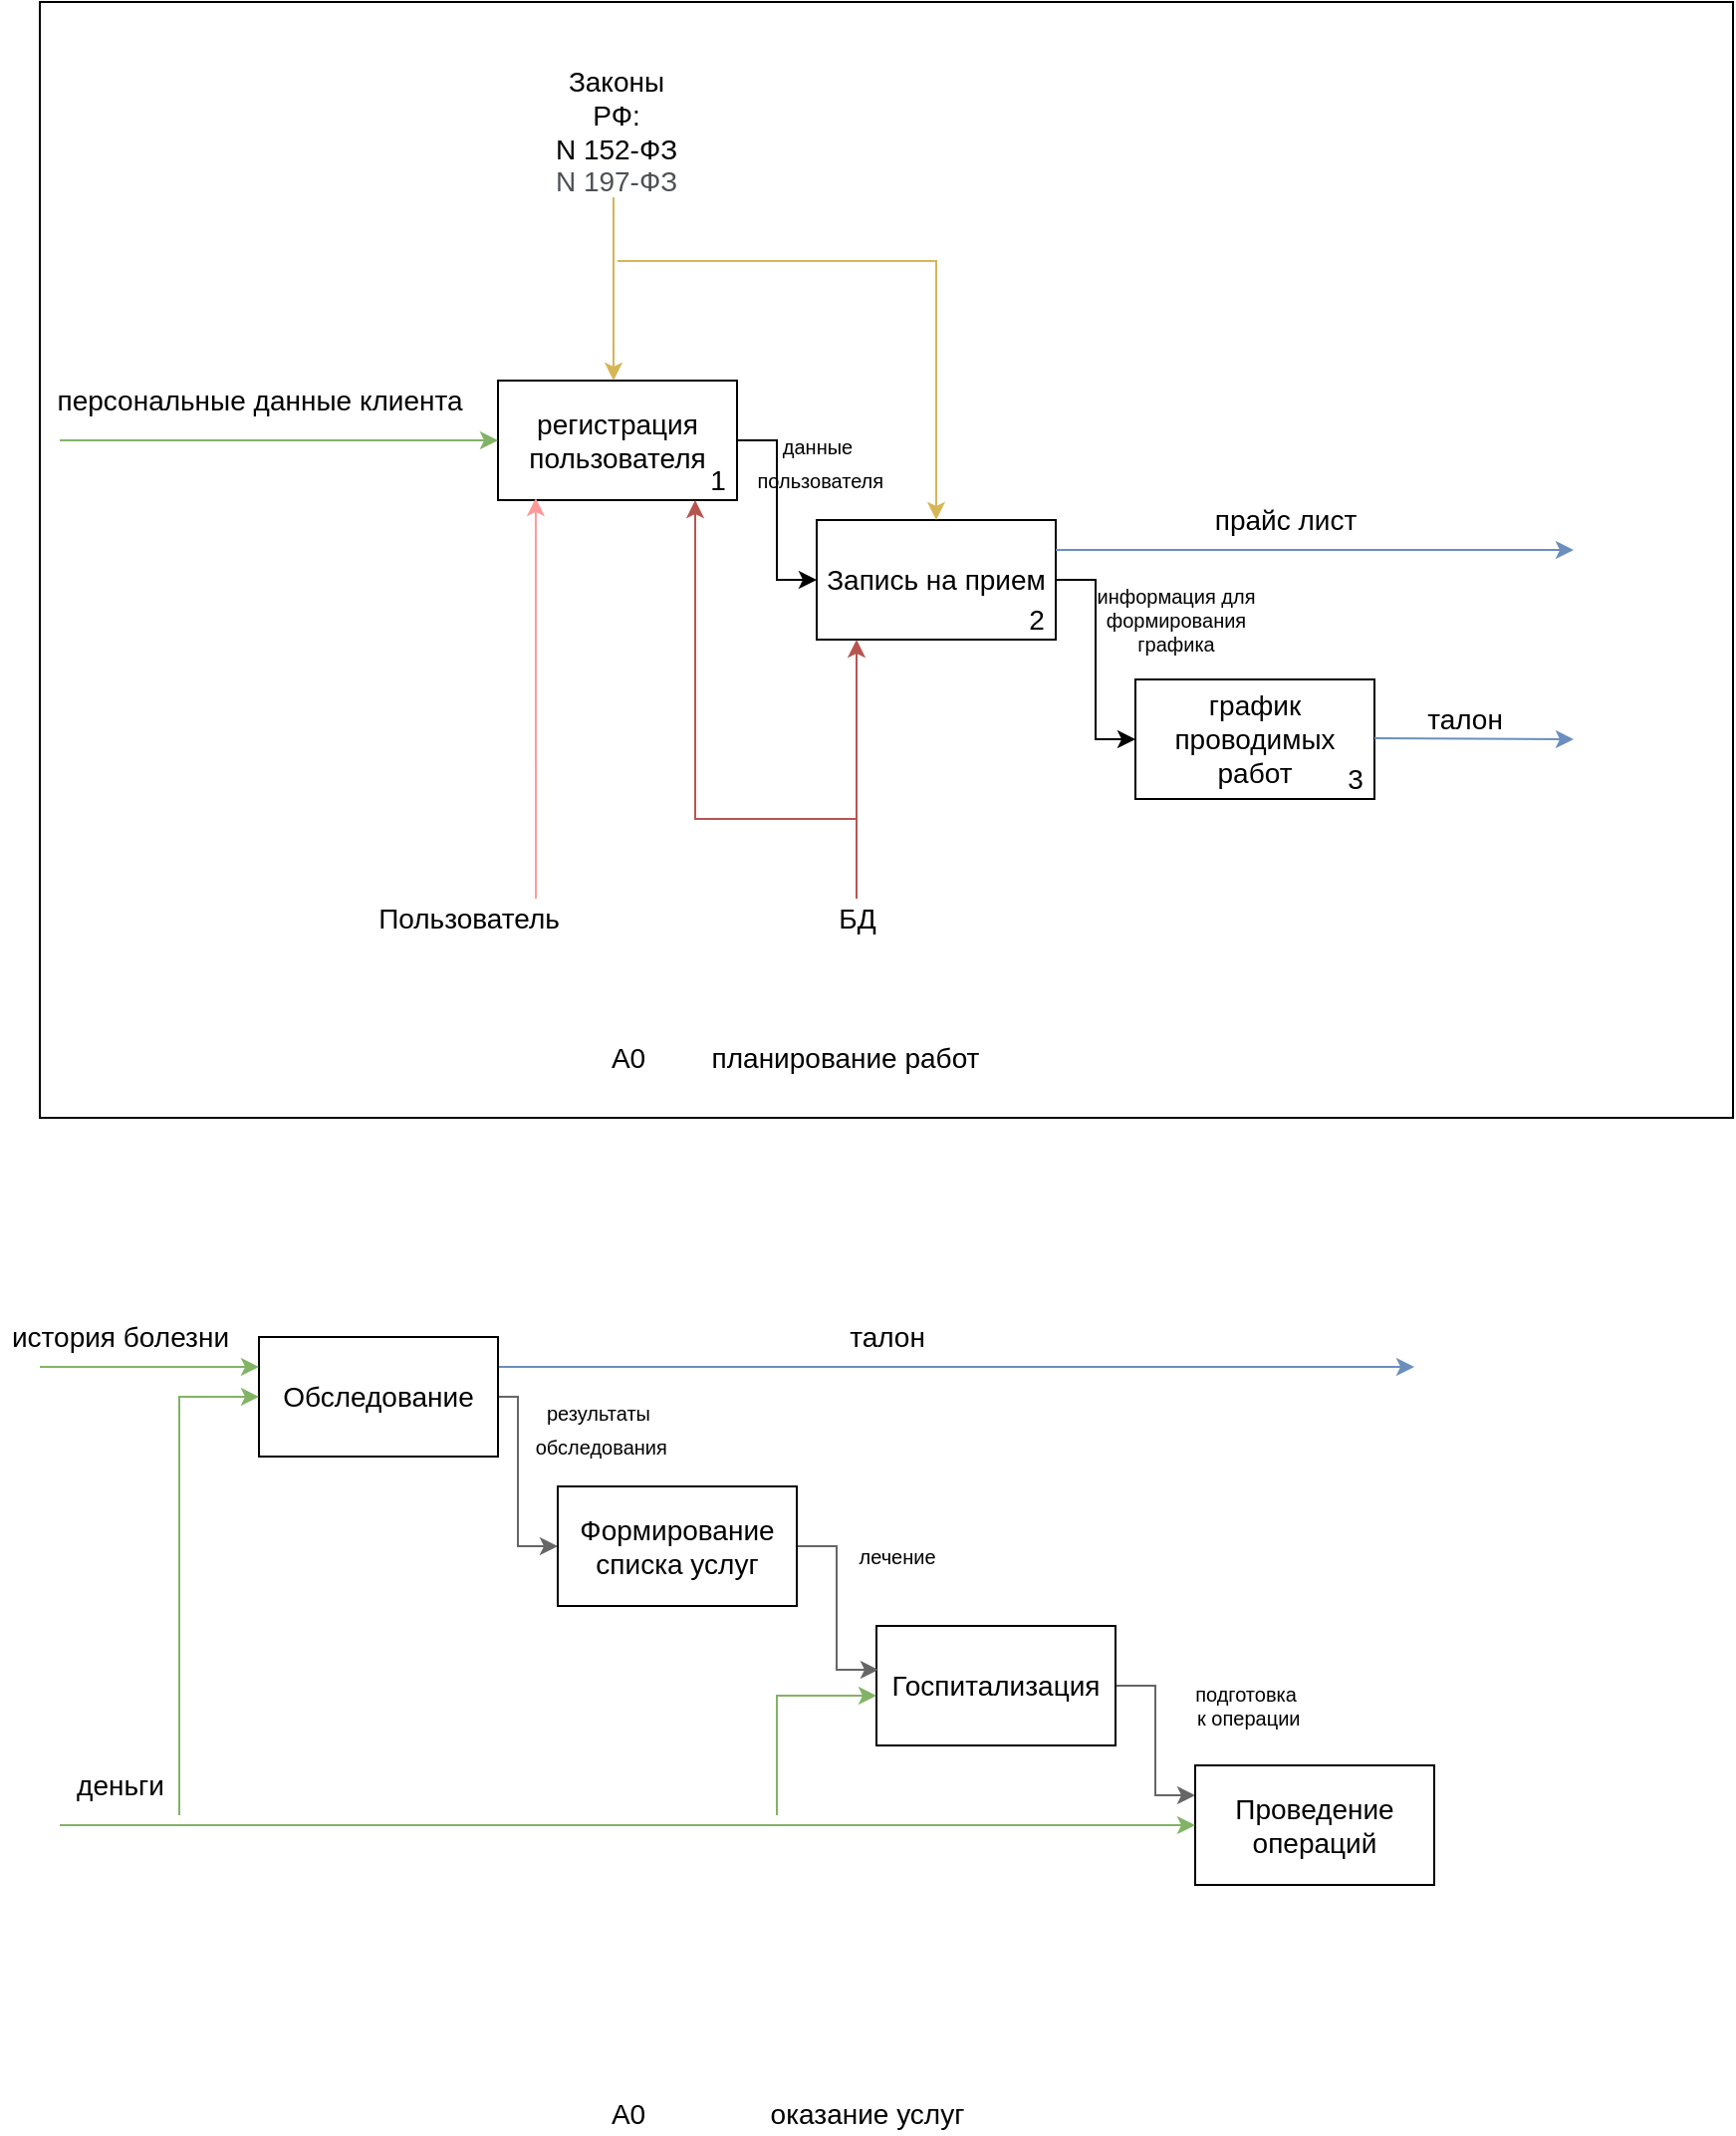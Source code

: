 <mxfile version="16.5.6" type="device" pages="2"><diagram id="UrMZppxUzoBU8pHrzVJH" name="Page-1"><mxGraphModel dx="1422" dy="1963" grid="1" gridSize="10" guides="1" tooltips="1" connect="1" arrows="1" fold="1" page="1" pageScale="1" pageWidth="827" pageHeight="1169" math="0" shadow="0"><root><mxCell id="0"/><mxCell id="1" parent="0"/><mxCell id="z5-M2oBR3grxInwPqsaw-10" style="edgeStyle=orthogonalEdgeStyle;rounded=0;orthogonalLoop=1;jettySize=auto;html=1;exitX=1;exitY=0.5;exitDx=0;exitDy=0;entryX=0;entryY=0.5;entryDx=0;entryDy=0;fontSize=14;" edge="1" parent="1" source="ZXO6yvFsyimydqNwPo9U-1" target="txEswafFNmmaXi8Mj4v7-1"><mxGeometry relative="1" as="geometry"/></mxCell><mxCell id="ZXO6yvFsyimydqNwPo9U-1" value="регистрация пользователя" style="rounded=0;whiteSpace=wrap;html=1;fontSize=14;" vertex="1" parent="1"><mxGeometry x="260" y="60" width="120" height="60" as="geometry"/></mxCell><mxCell id="z5-M2oBR3grxInwPqsaw-11" style="edgeStyle=orthogonalEdgeStyle;rounded=0;orthogonalLoop=1;jettySize=auto;html=1;exitX=1;exitY=0.5;exitDx=0;exitDy=0;entryX=0;entryY=0.5;entryDx=0;entryDy=0;fontSize=14;" edge="1" parent="1" source="txEswafFNmmaXi8Mj4v7-1" target="txEswafFNmmaXi8Mj4v7-2"><mxGeometry relative="1" as="geometry"/></mxCell><mxCell id="txEswafFNmmaXi8Mj4v7-1" value="Запись на прием" style="rounded=0;whiteSpace=wrap;html=1;fontSize=14;" vertex="1" parent="1"><mxGeometry x="420" y="130" width="120" height="60" as="geometry"/></mxCell><mxCell id="txEswafFNmmaXi8Mj4v7-2" value="график проводимых работ" style="rounded=0;whiteSpace=wrap;html=1;fontSize=14;" vertex="1" parent="1"><mxGeometry x="580" y="210" width="120" height="60" as="geometry"/></mxCell><mxCell id="txEswafFNmmaXi8Mj4v7-6" value="планирование работ" style="text;html=1;align=center;verticalAlign=middle;resizable=0;points=[];autosize=1;strokeColor=none;fillColor=none;fontSize=14;" vertex="1" parent="1"><mxGeometry x="359" y="390" width="150" height="20" as="geometry"/></mxCell><mxCell id="z5-M2oBR3grxInwPqsaw-1" value="A0" style="text;html=1;align=center;verticalAlign=middle;resizable=0;points=[];autosize=1;strokeColor=none;fillColor=none;fontSize=14;" vertex="1" parent="1"><mxGeometry x="310" y="390" width="30" height="20" as="geometry"/></mxCell><mxCell id="z5-M2oBR3grxInwPqsaw-2" value="1" style="text;html=1;align=center;verticalAlign=middle;resizable=0;points=[];autosize=1;strokeColor=none;fillColor=none;fontSize=14;" vertex="1" parent="1"><mxGeometry x="360" y="100" width="20" height="20" as="geometry"/></mxCell><mxCell id="z5-M2oBR3grxInwPqsaw-3" value="2" style="text;html=1;align=center;verticalAlign=middle;resizable=0;points=[];autosize=1;strokeColor=none;fillColor=none;fontSize=14;" vertex="1" parent="1"><mxGeometry x="520" y="170" width="20" height="20" as="geometry"/></mxCell><mxCell id="z5-M2oBR3grxInwPqsaw-4" value="3" style="text;html=1;align=center;verticalAlign=middle;resizable=0;points=[];autosize=1;strokeColor=none;fillColor=none;fontSize=14;" vertex="1" parent="1"><mxGeometry x="680" y="250" width="20" height="20" as="geometry"/></mxCell><mxCell id="z5-M2oBR3grxInwPqsaw-5" value="" style="endArrow=classic;html=1;rounded=0;fontSize=14;entryX=0;entryY=0.5;entryDx=0;entryDy=0;fillColor=#d5e8d4;strokeColor=#82b366;" edge="1" parent="1" target="ZXO6yvFsyimydqNwPo9U-1"><mxGeometry width="50" height="50" relative="1" as="geometry"><mxPoint x="40" y="90" as="sourcePoint"/><mxPoint x="140" y="60" as="targetPoint"/></mxGeometry></mxCell><mxCell id="z5-M2oBR3grxInwPqsaw-6" value="персональные данные клиента" style="text;html=1;align=center;verticalAlign=middle;resizable=0;points=[];autosize=1;strokeColor=none;fillColor=none;fontSize=14;" vertex="1" parent="1"><mxGeometry x="30" y="60" width="220" height="20" as="geometry"/></mxCell><mxCell id="z5-M2oBR3grxInwPqsaw-7" value="" style="endArrow=classic;html=1;rounded=0;fontSize=16;entryX=0.5;entryY=0;entryDx=0;entryDy=0;fillColor=#fff2cc;strokeColor=#d6b656;" edge="1" parent="1"><mxGeometry width="50" height="50" relative="1" as="geometry"><mxPoint x="318" y="-40" as="sourcePoint"/><mxPoint x="318" y="60" as="targetPoint"/></mxGeometry></mxCell><mxCell id="z5-M2oBR3grxInwPqsaw-8" value="Законы &lt;br&gt;РФ:&lt;br&gt;&lt;span style=&quot;font-family: &amp;#34;arial&amp;#34; , sans-serif ; text-align: left ; background-color: rgb(255 , 255 , 255)&quot;&gt;N 152-ФЗ&lt;br&gt;&lt;/span&gt;&lt;span style=&quot;color: rgb(77 , 81 , 86) ; font-family: &amp;#34;arial&amp;#34; , sans-serif ; background-color: rgb(255 , 255 , 255)&quot;&gt;N 197-ФЗ&lt;/span&gt;&lt;span style=&quot;font-family: &amp;#34;arial&amp;#34; , sans-serif ; text-align: left ; background-color: rgb(255 , 255 , 255)&quot;&gt;&lt;br&gt;&lt;/span&gt;" style="text;html=1;align=center;verticalAlign=middle;resizable=0;points=[];autosize=1;strokeColor=none;fillColor=none;fontSize=14;" vertex="1" parent="1"><mxGeometry x="279" y="-100" width="80" height="70" as="geometry"/></mxCell><mxCell id="z5-M2oBR3grxInwPqsaw-12" value="" style="endArrow=classic;html=1;rounded=0;fontSize=16;entryX=0.158;entryY=0.983;entryDx=0;entryDy=0;entryPerimeter=0;strokeColor=#FF9999;" edge="1" parent="1" target="ZXO6yvFsyimydqNwPo9U-1"><mxGeometry width="50" height="50" relative="1" as="geometry"><mxPoint x="279" y="320" as="sourcePoint"/><mxPoint x="278.04" y="120.0" as="targetPoint"/><Array as="points"/></mxGeometry></mxCell><mxCell id="z5-M2oBR3grxInwPqsaw-13" value="Пользователь" style="text;html=1;align=center;verticalAlign=middle;resizable=0;points=[];autosize=1;strokeColor=none;fillColor=none;fontSize=14;" vertex="1" parent="1"><mxGeometry x="190" y="320" width="110" height="20" as="geometry"/></mxCell><mxCell id="z5-M2oBR3grxInwPqsaw-14" value="" style="endArrow=classic;html=1;rounded=0;fontSize=16;entryX=0.158;entryY=0.983;entryDx=0;entryDy=0;entryPerimeter=0;exitX=0.5;exitY=0;exitDx=0;exitDy=0;exitPerimeter=0;fillColor=#f8cecc;strokeColor=#b85450;" edge="1" parent="1" source="z5-M2oBR3grxInwPqsaw-15"><mxGeometry width="50" height="50" relative="1" as="geometry"><mxPoint x="440" y="310" as="sourcePoint"/><mxPoint x="440" y="190.0" as="targetPoint"/><Array as="points"/></mxGeometry></mxCell><mxCell id="z5-M2oBR3grxInwPqsaw-15" value="БД" style="text;html=1;align=center;verticalAlign=middle;resizable=0;points=[];autosize=1;strokeColor=none;fillColor=none;fontSize=14;" vertex="1" parent="1"><mxGeometry x="425" y="320" width="30" height="20" as="geometry"/></mxCell><mxCell id="z5-M2oBR3grxInwPqsaw-16" value="" style="endArrow=classic;html=1;rounded=0;fontSize=14;fillColor=#f8cecc;strokeColor=#b85450;" edge="1" parent="1"><mxGeometry width="50" height="50" relative="1" as="geometry"><mxPoint x="440" y="280" as="sourcePoint"/><mxPoint x="359" y="120" as="targetPoint"/><Array as="points"><mxPoint x="359" y="280"/></Array></mxGeometry></mxCell><mxCell id="z5-M2oBR3grxInwPqsaw-17" value="" style="endArrow=classic;html=1;rounded=0;fontSize=14;strokeColor=#6c8ebf;exitX=1;exitY=0.25;exitDx=0;exitDy=0;fillColor=#dae8fc;" edge="1" parent="1" source="txEswafFNmmaXi8Mj4v7-1"><mxGeometry width="50" height="50" relative="1" as="geometry"><mxPoint x="665" y="180" as="sourcePoint"/><mxPoint x="800" y="145" as="targetPoint"/></mxGeometry></mxCell><mxCell id="z5-M2oBR3grxInwPqsaw-18" value="" style="endArrow=classic;html=1;rounded=0;fontSize=14;strokeColor=#6c8ebf;fillColor=#dae8fc;" edge="1" parent="1"><mxGeometry width="50" height="50" relative="1" as="geometry"><mxPoint x="700" y="239.5" as="sourcePoint"/><mxPoint x="800" y="240" as="targetPoint"/></mxGeometry></mxCell><mxCell id="z5-M2oBR3grxInwPqsaw-19" value="прайс лист" style="text;html=1;align=center;verticalAlign=middle;resizable=0;points=[];autosize=1;strokeColor=none;fillColor=none;fontSize=14;" vertex="1" parent="1"><mxGeometry x="610" y="120" width="90" height="20" as="geometry"/></mxCell><mxCell id="z5-M2oBR3grxInwPqsaw-20" value="талон" style="text;html=1;align=center;verticalAlign=middle;resizable=0;points=[];autosize=1;strokeColor=none;fillColor=none;fontSize=14;" vertex="1" parent="1"><mxGeometry x="720" y="220" width="50" height="20" as="geometry"/></mxCell><mxCell id="z5-M2oBR3grxInwPqsaw-21" value="" style="endArrow=classic;html=1;rounded=0;fontSize=14;strokeColor=#d6b656;entryX=0.5;entryY=0;entryDx=0;entryDy=0;fillColor=#fff2cc;" edge="1" parent="1" target="txEswafFNmmaXi8Mj4v7-1"><mxGeometry width="50" height="50" relative="1" as="geometry"><mxPoint x="320" as="sourcePoint"/><mxPoint x="509" y="10" as="targetPoint"/><Array as="points"><mxPoint x="480"/></Array></mxGeometry></mxCell><mxCell id="z5-M2oBR3grxInwPqsaw-22" value="&lt;font style=&quot;font-size: 10px&quot;&gt;данные&lt;br&gt;&amp;nbsp;пользователя&lt;/font&gt;" style="text;html=1;align=center;verticalAlign=middle;resizable=0;points=[];autosize=1;strokeColor=none;fillColor=none;fontSize=14;" vertex="1" parent="1"><mxGeometry x="380" y="80" width="80" height="40" as="geometry"/></mxCell><mxCell id="z5-M2oBR3grxInwPqsaw-23" value="информация для&lt;br&gt;формирования&lt;br&gt;графика" style="text;html=1;align=center;verticalAlign=middle;resizable=0;points=[];autosize=1;strokeColor=none;fillColor=none;fontSize=10;" vertex="1" parent="1"><mxGeometry x="550" y="160" width="100" height="40" as="geometry"/></mxCell><mxCell id="z5-M2oBR3grxInwPqsaw-24" value="" style="rounded=0;whiteSpace=wrap;html=1;fontSize=10;fillColor=none;" vertex="1" parent="1"><mxGeometry x="30" y="-130" width="850" height="560" as="geometry"/></mxCell><mxCell id="z5-M2oBR3grxInwPqsaw-25" value="&lt;span style=&quot;font-size: 14px&quot;&gt;А0&lt;/span&gt;" style="text;html=1;align=center;verticalAlign=middle;resizable=0;points=[];autosize=1;strokeColor=none;fillColor=none;fontSize=10;" vertex="1" parent="1"><mxGeometry x="310" y="920" width="30" height="20" as="geometry"/></mxCell><mxCell id="z5-M2oBR3grxInwPqsaw-26" value="оказание услуг" style="text;html=1;align=center;verticalAlign=middle;resizable=0;points=[];autosize=1;strokeColor=none;fillColor=none;fontSize=14;" vertex="1" parent="1"><mxGeometry x="390" y="920" width="110" height="20" as="geometry"/></mxCell><mxCell id="OgXYGOVjJOZoQjpX5blp-14" style="edgeStyle=orthogonalEdgeStyle;rounded=0;orthogonalLoop=1;jettySize=auto;html=1;entryX=0;entryY=0.5;entryDx=0;entryDy=0;fontSize=14;strokeColor=#666666;fillColor=#f5f5f5;" edge="1" parent="1" source="OgXYGOVjJOZoQjpX5blp-1" target="OgXYGOVjJOZoQjpX5blp-3"><mxGeometry relative="1" as="geometry"><Array as="points"><mxPoint x="270" y="570"/><mxPoint x="270" y="645"/></Array></mxGeometry></mxCell><mxCell id="OgXYGOVjJOZoQjpX5blp-20" style="edgeStyle=orthogonalEdgeStyle;rounded=0;orthogonalLoop=1;jettySize=auto;html=1;exitX=1;exitY=0.25;exitDx=0;exitDy=0;fontSize=10;strokeColor=#6c8ebf;fillColor=#dae8fc;" edge="1" parent="1" source="OgXYGOVjJOZoQjpX5blp-1"><mxGeometry relative="1" as="geometry"><mxPoint x="720" y="555" as="targetPoint"/></mxGeometry></mxCell><mxCell id="OgXYGOVjJOZoQjpX5blp-1" value="Обследование" style="rounded=0;whiteSpace=wrap;html=1;fontSize=14;" vertex="1" parent="1"><mxGeometry x="140" y="540" width="120" height="60" as="geometry"/></mxCell><mxCell id="OgXYGOVjJOZoQjpX5blp-19" style="edgeStyle=orthogonalEdgeStyle;rounded=0;orthogonalLoop=1;jettySize=auto;html=1;exitX=1;exitY=0.5;exitDx=0;exitDy=0;entryX=0;entryY=0.25;entryDx=0;entryDy=0;fontSize=10;strokeColor=#666666;fillColor=#f5f5f5;" edge="1" parent="1" source="OgXYGOVjJOZoQjpX5blp-2" target="OgXYGOVjJOZoQjpX5blp-5"><mxGeometry relative="1" as="geometry"/></mxCell><mxCell id="OgXYGOVjJOZoQjpX5blp-2" value="Госпитализация" style="rounded=0;whiteSpace=wrap;html=1;fontSize=14;" vertex="1" parent="1"><mxGeometry x="450" y="685" width="120" height="60" as="geometry"/></mxCell><mxCell id="OgXYGOVjJOZoQjpX5blp-16" style="edgeStyle=orthogonalEdgeStyle;rounded=0;orthogonalLoop=1;jettySize=auto;html=1;exitX=1;exitY=0.5;exitDx=0;exitDy=0;entryX=0.008;entryY=0.367;entryDx=0;entryDy=0;entryPerimeter=0;fontSize=10;strokeColor=#666666;fillColor=#f5f5f5;" edge="1" parent="1" source="OgXYGOVjJOZoQjpX5blp-3" target="OgXYGOVjJOZoQjpX5blp-2"><mxGeometry relative="1" as="geometry"/></mxCell><mxCell id="OgXYGOVjJOZoQjpX5blp-3" value="Формирование списка услуг" style="rounded=0;whiteSpace=wrap;html=1;fontSize=14;" vertex="1" parent="1"><mxGeometry x="290" y="615" width="120" height="60" as="geometry"/></mxCell><mxCell id="OgXYGOVjJOZoQjpX5blp-5" value="Проведение операций" style="whiteSpace=wrap;html=1;fontSize=14;fillColor=default;" vertex="1" parent="1"><mxGeometry x="610" y="755" width="120" height="60" as="geometry"/></mxCell><mxCell id="OgXYGOVjJOZoQjpX5blp-8" value="" style="endArrow=classic;html=1;rounded=0;fontSize=14;strokeColor=#82b366;entryX=0;entryY=0.5;entryDx=0;entryDy=0;fillColor=#d5e8d4;" edge="1" parent="1" target="OgXYGOVjJOZoQjpX5blp-5"><mxGeometry width="50" height="50" relative="1" as="geometry"><mxPoint x="40" y="785" as="sourcePoint"/><mxPoint x="260" y="760" as="targetPoint"/></mxGeometry></mxCell><mxCell id="OgXYGOVjJOZoQjpX5blp-9" value="деньги" style="text;html=1;align=center;verticalAlign=middle;resizable=0;points=[];autosize=1;strokeColor=none;fillColor=none;fontSize=14;" vertex="1" parent="1"><mxGeometry x="40" y="755" width="60" height="20" as="geometry"/></mxCell><mxCell id="OgXYGOVjJOZoQjpX5blp-10" value="" style="endArrow=classic;html=1;rounded=0;fontSize=14;strokeColor=#82b366;fillColor=#d5e8d4;" edge="1" parent="1"><mxGeometry width="50" height="50" relative="1" as="geometry"><mxPoint x="400" y="780" as="sourcePoint"/><mxPoint x="450" y="720" as="targetPoint"/><Array as="points"><mxPoint x="400" y="720"/></Array></mxGeometry></mxCell><mxCell id="OgXYGOVjJOZoQjpX5blp-11" value="" style="endArrow=classic;html=1;rounded=0;fontSize=14;strokeColor=#82b366;entryX=0;entryY=0.5;entryDx=0;entryDy=0;fillColor=#d5e8d4;" edge="1" parent="1" target="OgXYGOVjJOZoQjpX5blp-1"><mxGeometry width="50" height="50" relative="1" as="geometry"><mxPoint x="100" y="780" as="sourcePoint"/><mxPoint x="100" y="580" as="targetPoint"/><Array as="points"><mxPoint x="100" y="570"/><mxPoint x="120" y="570"/></Array></mxGeometry></mxCell><mxCell id="OgXYGOVjJOZoQjpX5blp-12" value="" style="endArrow=classic;html=1;rounded=0;fontSize=14;strokeColor=#82b366;entryX=0;entryY=0.25;entryDx=0;entryDy=0;fillColor=#d5e8d4;" edge="1" parent="1" target="OgXYGOVjJOZoQjpX5blp-1"><mxGeometry width="50" height="50" relative="1" as="geometry"><mxPoint x="30" y="555" as="sourcePoint"/><mxPoint x="599" y="810" as="targetPoint"/><Array as="points"/></mxGeometry></mxCell><mxCell id="OgXYGOVjJOZoQjpX5blp-13" value="история болезни" style="text;html=1;align=center;verticalAlign=middle;resizable=0;points=[];autosize=1;strokeColor=none;fillColor=none;fontSize=14;" vertex="1" parent="1"><mxGeometry x="10" y="530" width="120" height="20" as="geometry"/></mxCell><mxCell id="OgXYGOVjJOZoQjpX5blp-15" value="&lt;font style=&quot;font-size: 10px&quot;&gt;результаты&lt;br&gt;&amp;nbsp;обследования&lt;/font&gt;" style="text;html=1;align=center;verticalAlign=middle;resizable=0;points=[];autosize=1;strokeColor=none;fillColor=none;fontSize=14;" vertex="1" parent="1"><mxGeometry x="270" y="565" width="80" height="40" as="geometry"/></mxCell><mxCell id="OgXYGOVjJOZoQjpX5blp-17" value="лечение" style="text;html=1;align=center;verticalAlign=middle;resizable=0;points=[];autosize=1;strokeColor=none;fillColor=none;fontSize=10;" vertex="1" parent="1"><mxGeometry x="435" y="640" width="50" height="20" as="geometry"/></mxCell><mxCell id="OgXYGOVjJOZoQjpX5blp-18" value="подготовка&lt;br&gt;&amp;nbsp;к операции" style="text;html=1;align=center;verticalAlign=middle;resizable=0;points=[];autosize=1;strokeColor=none;fillColor=none;fontSize=10;" vertex="1" parent="1"><mxGeometry x="600" y="710" width="70" height="30" as="geometry"/></mxCell><mxCell id="OgXYGOVjJOZoQjpX5blp-21" value="&lt;font style=&quot;font-size: 14px&quot;&gt;талон&lt;/font&gt;" style="text;html=1;align=center;verticalAlign=middle;resizable=0;points=[];autosize=1;strokeColor=none;fillColor=none;fontSize=10;" vertex="1" parent="1"><mxGeometry x="430" y="530" width="50" height="20" as="geometry"/></mxCell></root></mxGraphModel></diagram><diagram id="GXNo-AwXCXcFLGctY-Qq" name="Page-2"><mxGraphModel dx="1422" dy="794" grid="1" gridSize="10" guides="1" tooltips="1" connect="1" arrows="1" fold="1" page="1" pageScale="1" pageWidth="827" pageHeight="1169" math="0" shadow="0"><root><mxCell id="tpTunNloGJIpw015o6XJ-0"/><mxCell id="tpTunNloGJIpw015o6XJ-1" parent="tpTunNloGJIpw015o6XJ-0"/><mxCell id="Q_UqCIRBXT3EqH7bKpZn-0" value="Регистрация пациента" style="rounded=0;whiteSpace=wrap;html=1;fontSize=14;" vertex="1" parent="tpTunNloGJIpw015o6XJ-1"><mxGeometry x="160" y="130" width="120" height="60" as="geometry"/></mxCell><mxCell id="Q_UqCIRBXT3EqH7bKpZn-1" value="Получаем информации о доступных услугах&amp;nbsp;" style="rounded=0;whiteSpace=wrap;html=1;fontSize=14;" vertex="1" parent="tpTunNloGJIpw015o6XJ-1"><mxGeometry x="410" y="420" width="130" height="70" as="geometry"/></mxCell><mxCell id="mGjAD8ZygxVx4wuHGiyl-1" value="Обследование" style="rounded=0;whiteSpace=wrap;html=1;fontSize=14;" vertex="1" parent="tpTunNloGJIpw015o6XJ-1"><mxGeometry x="70" y="555" width="120" height="60" as="geometry"/></mxCell><mxCell id="mGjAD8ZygxVx4wuHGiyl-2" value="График проводимых операций" style="rounded=0;whiteSpace=wrap;html=1;fontSize=14;" vertex="1" parent="tpTunNloGJIpw015o6XJ-1"><mxGeometry x="600" y="230" width="120" height="60" as="geometry"/></mxCell><mxCell id="mGjAD8ZygxVx4wuHGiyl-3" value="Госпитализация" style="rounded=0;whiteSpace=wrap;html=1;fontSize=14;" vertex="1" parent="tpTunNloGJIpw015o6XJ-1"><mxGeometry x="420" y="555" width="120" height="60" as="geometry"/></mxCell><mxCell id="mGjAD8ZygxVx4wuHGiyl-5" value="Формирование списка услуг" style="rounded=0;whiteSpace=wrap;html=1;fontSize=14;" vertex="1" parent="tpTunNloGJIpw015o6XJ-1"><mxGeometry x="260" y="555" width="120" height="60" as="geometry"/></mxCell><mxCell id="mGjAD8ZygxVx4wuHGiyl-6" value="решистрация клиента&lt;br&gt;обследование&lt;br&gt;проведение операции" style="whiteSpace=wrap;html=1;fontSize=14;" vertex="1" parent="tpTunNloGJIpw015o6XJ-1"><mxGeometry x="300" y="260" width="120" height="60" as="geometry"/></mxCell><mxCell id="mGjAD8ZygxVx4wuHGiyl-7" value="Получение заказов&lt;br&gt;сосотавление график операций" style="rounded=0;whiteSpace=wrap;html=1;fontSize=14;" vertex="1" parent="tpTunNloGJIpw015o6XJ-1"><mxGeometry x="160" y="260" width="120" height="60" as="geometry"/></mxCell><mxCell id="mGjAD8ZygxVx4wuHGiyl-8" value="формирование оттчета по завершенным операциям&lt;br&gt;сбор статистики по удачным операциям" style="rounded=0;whiteSpace=wrap;html=1;fontSize=14;" vertex="1" parent="tpTunNloGJIpw015o6XJ-1"><mxGeometry x="440" y="260" width="120" height="60" as="geometry"/></mxCell></root></mxGraphModel></diagram></mxfile>
